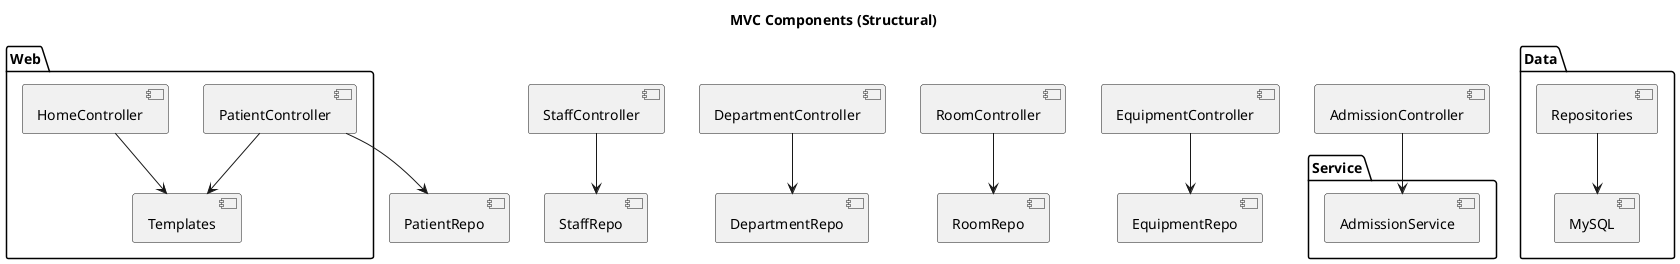 
@startuml
title MVC Components (Structural)
package "Web" {
  [HomeController]-->[Templates]
  [PatientController]-->[Templates]
}
package "Service" {
  [AdmissionService]
}
package "Data" {
  [Repositories]-->[MySQL]
}
[PatientController]-->[PatientRepo]
[StaffController]-->[StaffRepo]
[DepartmentController]-->[DepartmentRepo]
[RoomController]-->[RoomRepo]
[EquipmentController]-->[EquipmentRepo]
[AdmissionController]-->[AdmissionService]
@enduml
